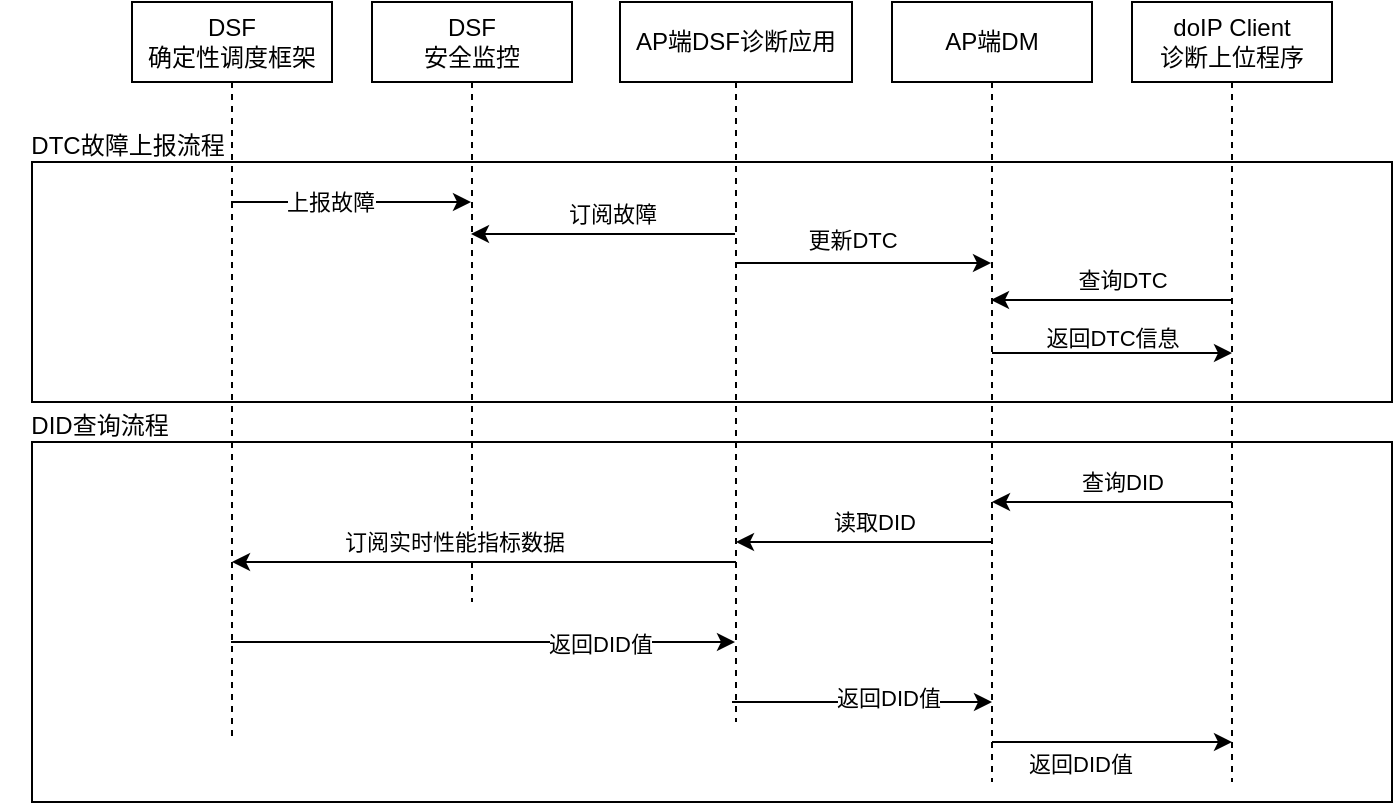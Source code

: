 <mxfile version="24.3.1" type="github">
  <diagram name="第 1 页" id="isr2lDTraLxDULHU4nca">
    <mxGraphModel dx="1002" dy="577" grid="1" gridSize="10" guides="1" tooltips="1" connect="1" arrows="1" fold="1" page="1" pageScale="1" pageWidth="827" pageHeight="1169" math="0" shadow="0">
      <root>
        <mxCell id="0" />
        <mxCell id="1" parent="0" />
        <mxCell id="JBAsln3w12oxfSZJZFha-36" value="" style="rounded=0;whiteSpace=wrap;html=1;" vertex="1" parent="1">
          <mxGeometry x="70" y="370" width="680" height="180" as="geometry" />
        </mxCell>
        <mxCell id="JBAsln3w12oxfSZJZFha-20" value="" style="rounded=0;whiteSpace=wrap;html=1;" vertex="1" parent="1">
          <mxGeometry x="70" y="230" width="680" height="120" as="geometry" />
        </mxCell>
        <mxCell id="JBAsln3w12oxfSZJZFha-1" value="DSF&lt;div&gt;确定性调度框架&lt;/div&gt;" style="shape=umlLifeline;perimeter=lifelinePerimeter;whiteSpace=wrap;html=1;container=1;dropTarget=0;collapsible=0;recursiveResize=0;outlineConnect=0;portConstraint=eastwest;newEdgeStyle={&quot;curved&quot;:0,&quot;rounded&quot;:0};size=40;" vertex="1" parent="1">
          <mxGeometry x="120" y="150" width="100" height="370" as="geometry" />
        </mxCell>
        <mxCell id="JBAsln3w12oxfSZJZFha-2" value="DSF&lt;div&gt;安全监控&lt;/div&gt;" style="shape=umlLifeline;perimeter=lifelinePerimeter;whiteSpace=wrap;html=1;container=1;dropTarget=0;collapsible=0;recursiveResize=0;outlineConnect=0;portConstraint=eastwest;newEdgeStyle={&quot;curved&quot;:0,&quot;rounded&quot;:0};" vertex="1" parent="1">
          <mxGeometry x="240" y="150" width="100" height="300" as="geometry" />
        </mxCell>
        <mxCell id="JBAsln3w12oxfSZJZFha-4" value="AP端DSF诊断应用" style="shape=umlLifeline;perimeter=lifelinePerimeter;whiteSpace=wrap;html=1;container=1;dropTarget=0;collapsible=0;recursiveResize=0;outlineConnect=0;portConstraint=eastwest;newEdgeStyle={&quot;curved&quot;:0,&quot;rounded&quot;:0};" vertex="1" parent="1">
          <mxGeometry x="364" y="150" width="116" height="360" as="geometry" />
        </mxCell>
        <mxCell id="JBAsln3w12oxfSZJZFha-5" value="AP端DM" style="shape=umlLifeline;perimeter=lifelinePerimeter;whiteSpace=wrap;html=1;container=1;dropTarget=0;collapsible=0;recursiveResize=0;outlineConnect=0;portConstraint=eastwest;newEdgeStyle={&quot;curved&quot;:0,&quot;rounded&quot;:0};" vertex="1" parent="1">
          <mxGeometry x="500" y="150" width="100" height="390" as="geometry" />
        </mxCell>
        <mxCell id="JBAsln3w12oxfSZJZFha-6" value="doIP&amp;nbsp;Client&lt;div&gt;诊断上位程序&lt;/div&gt;" style="shape=umlLifeline;perimeter=lifelinePerimeter;whiteSpace=wrap;html=1;container=1;dropTarget=0;collapsible=0;recursiveResize=0;outlineConnect=0;portConstraint=eastwest;newEdgeStyle={&quot;curved&quot;:0,&quot;rounded&quot;:0};" vertex="1" parent="1">
          <mxGeometry x="620" y="150" width="100" height="390" as="geometry" />
        </mxCell>
        <mxCell id="JBAsln3w12oxfSZJZFha-9" value="" style="endArrow=classic;html=1;rounded=0;" edge="1" parent="1">
          <mxGeometry width="50" height="50" relative="1" as="geometry">
            <mxPoint x="169.5" y="250" as="sourcePoint" />
            <mxPoint x="289.5" y="250" as="targetPoint" />
          </mxGeometry>
        </mxCell>
        <mxCell id="JBAsln3w12oxfSZJZFha-10" value="上报故障" style="edgeLabel;html=1;align=center;verticalAlign=middle;resizable=0;points=[];" vertex="1" connectable="0" parent="JBAsln3w12oxfSZJZFha-9">
          <mxGeometry x="-0.192" relative="1" as="geometry">
            <mxPoint x="1" as="offset" />
          </mxGeometry>
        </mxCell>
        <mxCell id="JBAsln3w12oxfSZJZFha-11" value="" style="endArrow=classic;html=1;rounded=0;" edge="1" parent="1">
          <mxGeometry width="50" height="50" relative="1" as="geometry">
            <mxPoint x="421.5" y="266" as="sourcePoint" />
            <mxPoint x="289.5" y="266" as="targetPoint" />
            <Array as="points" />
          </mxGeometry>
        </mxCell>
        <mxCell id="JBAsln3w12oxfSZJZFha-12" value="订阅故障" style="edgeLabel;html=1;align=center;verticalAlign=middle;resizable=0;points=[];" vertex="1" connectable="0" parent="JBAsln3w12oxfSZJZFha-11">
          <mxGeometry x="0.114" y="1" relative="1" as="geometry">
            <mxPoint x="12" y="-11" as="offset" />
          </mxGeometry>
        </mxCell>
        <mxCell id="JBAsln3w12oxfSZJZFha-13" value="" style="endArrow=classic;html=1;rounded=0;" edge="1" parent="1">
          <mxGeometry width="50" height="50" relative="1" as="geometry">
            <mxPoint x="421.5" y="280.5" as="sourcePoint" />
            <mxPoint x="549.5" y="280.5" as="targetPoint" />
          </mxGeometry>
        </mxCell>
        <mxCell id="JBAsln3w12oxfSZJZFha-14" value="更新DTC" style="edgeLabel;html=1;align=center;verticalAlign=middle;resizable=0;points=[];" vertex="1" connectable="0" parent="JBAsln3w12oxfSZJZFha-13">
          <mxGeometry x="-0.192" relative="1" as="geometry">
            <mxPoint x="7" y="-12" as="offset" />
          </mxGeometry>
        </mxCell>
        <mxCell id="JBAsln3w12oxfSZJZFha-15" value="" style="endArrow=classic;html=1;rounded=0;" edge="1" parent="1">
          <mxGeometry width="50" height="50" relative="1" as="geometry">
            <mxPoint x="669.5" y="299" as="sourcePoint" />
            <mxPoint x="549.5" y="299" as="targetPoint" />
            <Array as="points" />
          </mxGeometry>
        </mxCell>
        <mxCell id="JBAsln3w12oxfSZJZFha-16" value="查询DTC" style="edgeLabel;html=1;align=center;verticalAlign=middle;resizable=0;points=[];" vertex="1" connectable="0" parent="JBAsln3w12oxfSZJZFha-15">
          <mxGeometry x="0.114" y="1" relative="1" as="geometry">
            <mxPoint x="12" y="-11" as="offset" />
          </mxGeometry>
        </mxCell>
        <mxCell id="JBAsln3w12oxfSZJZFha-21" value="DTC故障上报流程" style="text;html=1;align=center;verticalAlign=middle;whiteSpace=wrap;rounded=0;" vertex="1" parent="1">
          <mxGeometry x="68" y="207" width="100" height="30" as="geometry" />
        </mxCell>
        <mxCell id="JBAsln3w12oxfSZJZFha-22" value="" style="endArrow=classic;html=1;rounded=0;" edge="1" parent="1" target="JBAsln3w12oxfSZJZFha-1">
          <mxGeometry width="50" height="50" relative="1" as="geometry">
            <mxPoint x="422" y="430" as="sourcePoint" />
            <mxPoint x="290" y="430" as="targetPoint" />
            <Array as="points" />
          </mxGeometry>
        </mxCell>
        <mxCell id="JBAsln3w12oxfSZJZFha-23" value="订阅实时性能指标数据" style="edgeLabel;html=1;align=center;verticalAlign=middle;resizable=0;points=[];" vertex="1" connectable="0" parent="JBAsln3w12oxfSZJZFha-22">
          <mxGeometry x="0.114" y="1" relative="1" as="geometry">
            <mxPoint x="-1" y="-11" as="offset" />
          </mxGeometry>
        </mxCell>
        <mxCell id="JBAsln3w12oxfSZJZFha-25" value="" style="endArrow=classic;html=1;rounded=0;" edge="1" parent="1">
          <mxGeometry width="50" height="50" relative="1" as="geometry">
            <mxPoint x="670" y="400" as="sourcePoint" />
            <mxPoint x="550" y="400" as="targetPoint" />
            <Array as="points" />
          </mxGeometry>
        </mxCell>
        <mxCell id="JBAsln3w12oxfSZJZFha-26" value="查询DID" style="edgeLabel;html=1;align=center;verticalAlign=middle;resizable=0;points=[];" vertex="1" connectable="0" parent="JBAsln3w12oxfSZJZFha-25">
          <mxGeometry x="0.114" y="1" relative="1" as="geometry">
            <mxPoint x="12" y="-11" as="offset" />
          </mxGeometry>
        </mxCell>
        <mxCell id="JBAsln3w12oxfSZJZFha-27" value="" style="endArrow=classic;html=1;rounded=0;" edge="1" parent="1" target="JBAsln3w12oxfSZJZFha-4">
          <mxGeometry width="50" height="50" relative="1" as="geometry">
            <mxPoint x="550" y="420" as="sourcePoint" />
            <mxPoint x="430" y="420" as="targetPoint" />
            <Array as="points" />
          </mxGeometry>
        </mxCell>
        <mxCell id="JBAsln3w12oxfSZJZFha-28" value="读取DID" style="edgeLabel;html=1;align=center;verticalAlign=middle;resizable=0;points=[];" vertex="1" connectable="0" parent="JBAsln3w12oxfSZJZFha-27">
          <mxGeometry x="0.114" y="1" relative="1" as="geometry">
            <mxPoint x="12" y="-11" as="offset" />
          </mxGeometry>
        </mxCell>
        <mxCell id="JBAsln3w12oxfSZJZFha-29" value="" style="endArrow=classic;html=1;rounded=0;" edge="1" parent="1">
          <mxGeometry width="50" height="50" relative="1" as="geometry">
            <mxPoint x="169.5" y="470" as="sourcePoint" />
            <mxPoint x="421.5" y="470" as="targetPoint" />
          </mxGeometry>
        </mxCell>
        <mxCell id="JBAsln3w12oxfSZJZFha-30" value="返回DID值" style="edgeLabel;html=1;align=center;verticalAlign=middle;resizable=0;points=[];" vertex="1" connectable="0" parent="JBAsln3w12oxfSZJZFha-29">
          <mxGeometry x="0.464" y="-1" relative="1" as="geometry">
            <mxPoint as="offset" />
          </mxGeometry>
        </mxCell>
        <mxCell id="JBAsln3w12oxfSZJZFha-31" value="" style="endArrow=classic;html=1;rounded=0;" edge="1" parent="1">
          <mxGeometry width="50" height="50" relative="1" as="geometry">
            <mxPoint x="420" y="500" as="sourcePoint" />
            <mxPoint x="550" y="500" as="targetPoint" />
          </mxGeometry>
        </mxCell>
        <mxCell id="JBAsln3w12oxfSZJZFha-33" value="返回DID值" style="edgeLabel;html=1;align=center;verticalAlign=middle;resizable=0;points=[];" vertex="1" connectable="0" parent="JBAsln3w12oxfSZJZFha-31">
          <mxGeometry x="0.2" y="2" relative="1" as="geometry">
            <mxPoint as="offset" />
          </mxGeometry>
        </mxCell>
        <mxCell id="JBAsln3w12oxfSZJZFha-34" value="" style="endArrow=classic;html=1;rounded=0;" edge="1" parent="1" source="JBAsln3w12oxfSZJZFha-5">
          <mxGeometry width="50" height="50" relative="1" as="geometry">
            <mxPoint x="560" y="520" as="sourcePoint" />
            <mxPoint x="670" y="520" as="targetPoint" />
          </mxGeometry>
        </mxCell>
        <mxCell id="JBAsln3w12oxfSZJZFha-35" value="返回DID值" style="edgeLabel;html=1;align=center;verticalAlign=middle;resizable=0;points=[];" vertex="1" connectable="0" parent="JBAsln3w12oxfSZJZFha-34">
          <mxGeometry x="0.2" y="2" relative="1" as="geometry">
            <mxPoint x="-28" y="13" as="offset" />
          </mxGeometry>
        </mxCell>
        <mxCell id="JBAsln3w12oxfSZJZFha-37" value="DID查询流程" style="text;html=1;align=center;verticalAlign=middle;whiteSpace=wrap;rounded=0;" vertex="1" parent="1">
          <mxGeometry x="54" y="347" width="100" height="30" as="geometry" />
        </mxCell>
        <mxCell id="JBAsln3w12oxfSZJZFha-40" value="" style="endArrow=classic;html=1;rounded=0;" edge="1" parent="1">
          <mxGeometry width="50" height="50" relative="1" as="geometry">
            <mxPoint x="550" y="325.5" as="sourcePoint" />
            <mxPoint x="670" y="325.5" as="targetPoint" />
          </mxGeometry>
        </mxCell>
        <mxCell id="JBAsln3w12oxfSZJZFha-41" value="返回DTC信息" style="edgeLabel;html=1;align=center;verticalAlign=middle;resizable=0;points=[];" vertex="1" connectable="0" parent="JBAsln3w12oxfSZJZFha-40">
          <mxGeometry x="0.2" y="2" relative="1" as="geometry">
            <mxPoint x="-12" y="-6" as="offset" />
          </mxGeometry>
        </mxCell>
      </root>
    </mxGraphModel>
  </diagram>
</mxfile>
